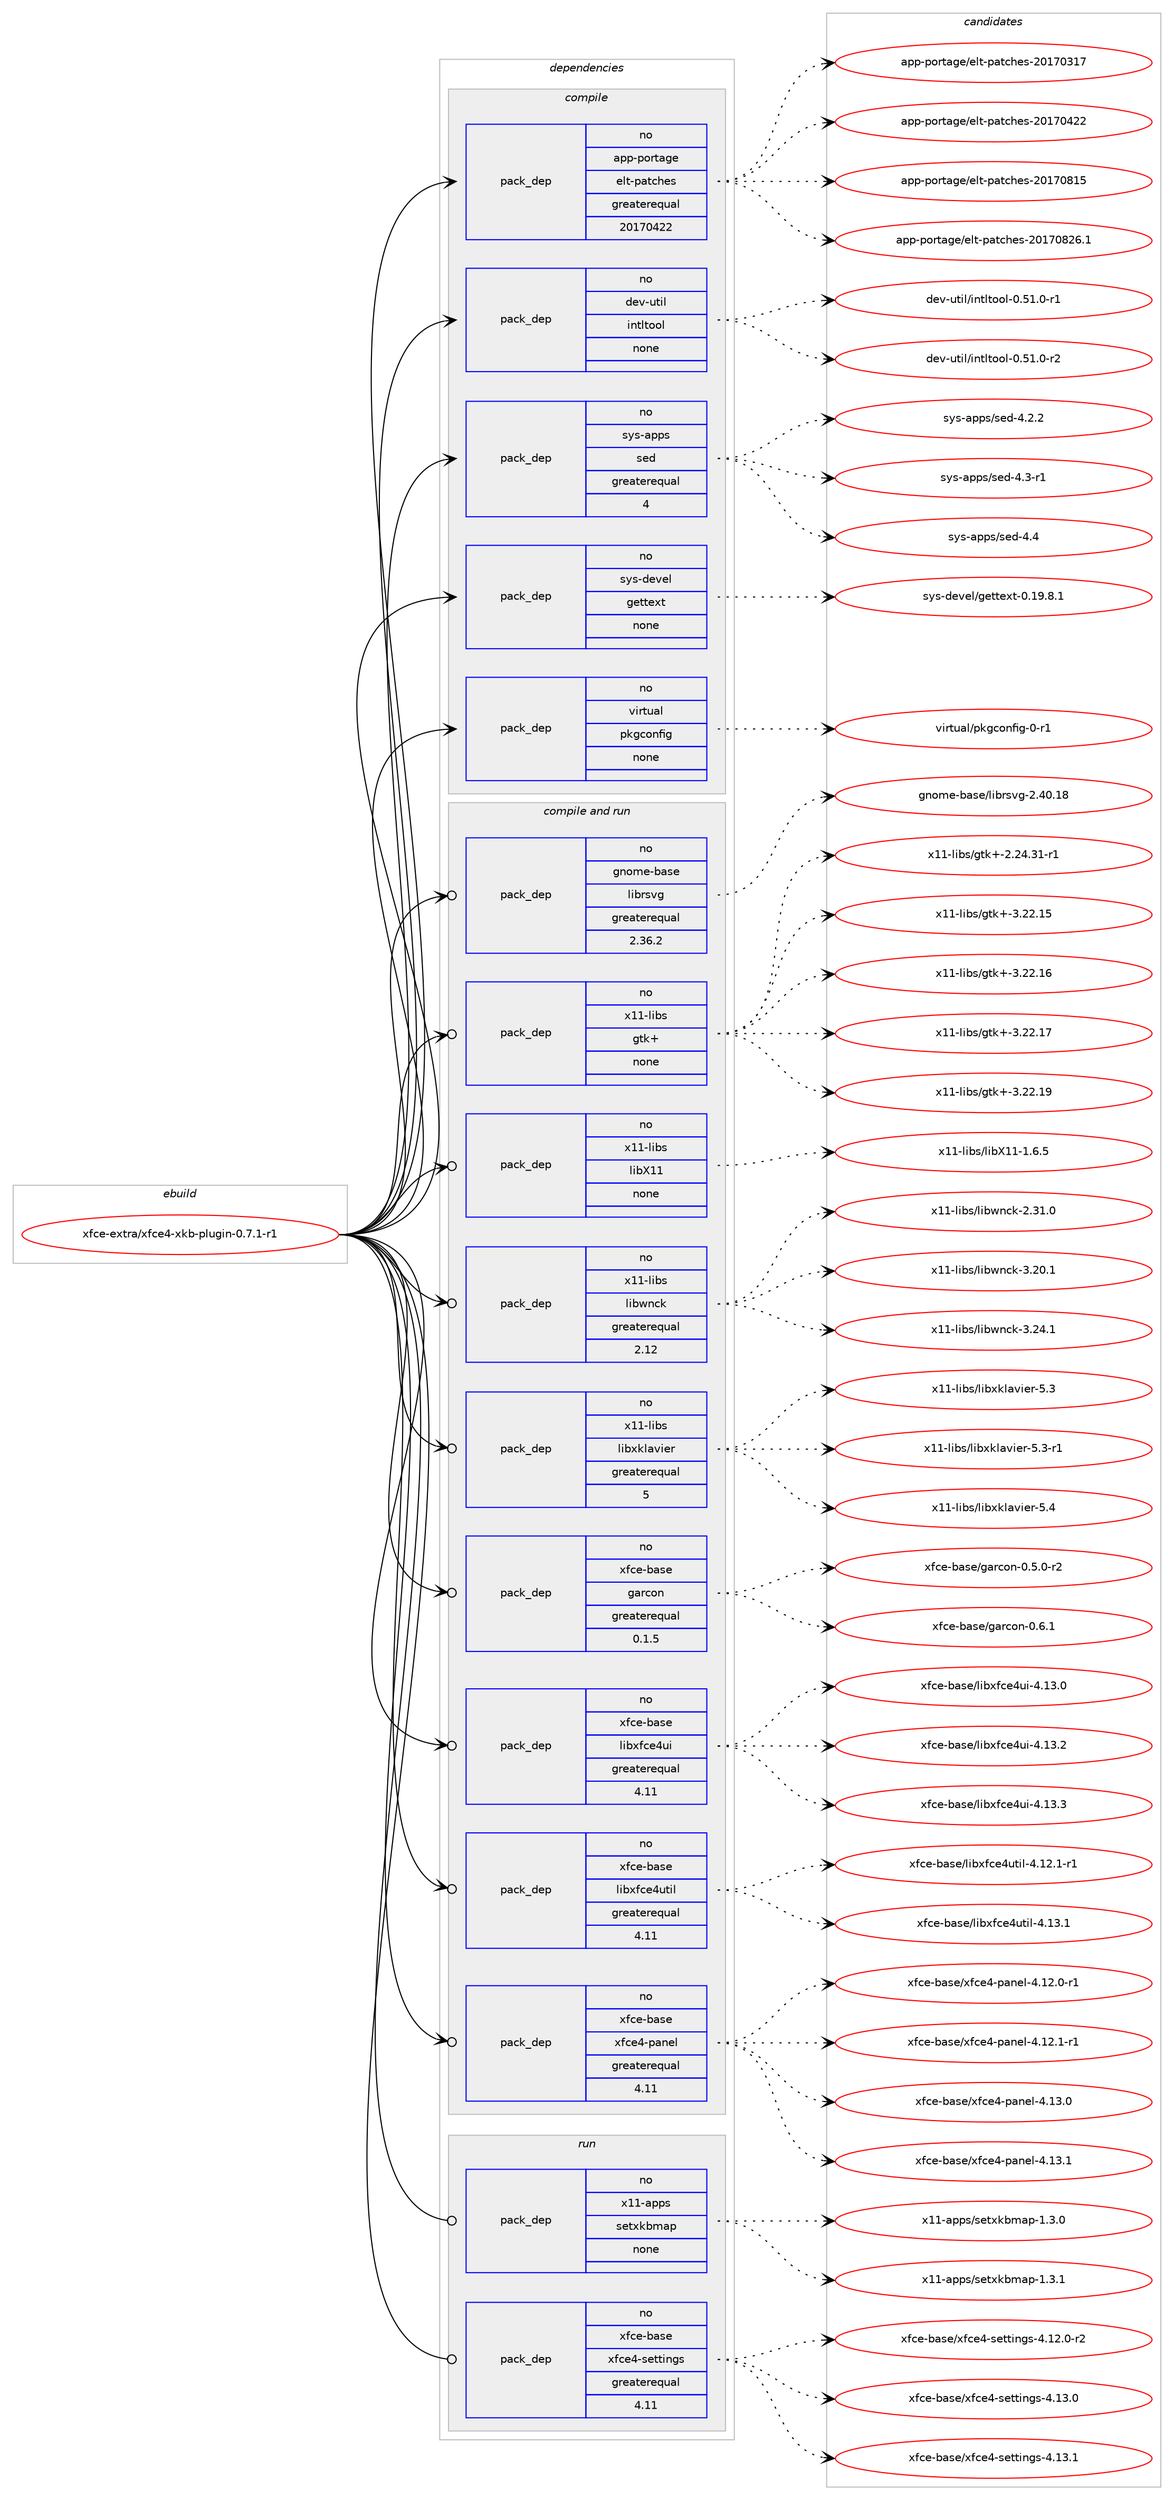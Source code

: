 digraph prolog {

# *************
# Graph options
# *************

newrank=true;
concentrate=true;
compound=true;
graph [rankdir=LR,fontname=Helvetica,fontsize=10,ranksep=1.5];#, ranksep=2.5, nodesep=0.2];
edge  [arrowhead=vee];
node  [fontname=Helvetica,fontsize=10];

# **********
# The ebuild
# **********

subgraph cluster_leftcol {
color=gray;
rank=same;
label=<<i>ebuild</i>>;
id [label="xfce-extra/xfce4-xkb-plugin-0.7.1-r1", color=red, width=4, href="../xfce-extra/xfce4-xkb-plugin-0.7.1-r1.svg"];
}

# ****************
# The dependencies
# ****************

subgraph cluster_midcol {
color=gray;
label=<<i>dependencies</i>>;
subgraph cluster_compile {
fillcolor="#eeeeee";
style=filled;
label=<<i>compile</i>>;
subgraph pack401407 {
dependency536339 [label=<<TABLE BORDER="0" CELLBORDER="1" CELLSPACING="0" CELLPADDING="4" WIDTH="220"><TR><TD ROWSPAN="6" CELLPADDING="30">pack_dep</TD></TR><TR><TD WIDTH="110">no</TD></TR><TR><TD>app-portage</TD></TR><TR><TD>elt-patches</TD></TR><TR><TD>greaterequal</TD></TR><TR><TD>20170422</TD></TR></TABLE>>, shape=none, color=blue];
}
id:e -> dependency536339:w [weight=20,style="solid",arrowhead="vee"];
subgraph pack401408 {
dependency536340 [label=<<TABLE BORDER="0" CELLBORDER="1" CELLSPACING="0" CELLPADDING="4" WIDTH="220"><TR><TD ROWSPAN="6" CELLPADDING="30">pack_dep</TD></TR><TR><TD WIDTH="110">no</TD></TR><TR><TD>dev-util</TD></TR><TR><TD>intltool</TD></TR><TR><TD>none</TD></TR><TR><TD></TD></TR></TABLE>>, shape=none, color=blue];
}
id:e -> dependency536340:w [weight=20,style="solid",arrowhead="vee"];
subgraph pack401409 {
dependency536341 [label=<<TABLE BORDER="0" CELLBORDER="1" CELLSPACING="0" CELLPADDING="4" WIDTH="220"><TR><TD ROWSPAN="6" CELLPADDING="30">pack_dep</TD></TR><TR><TD WIDTH="110">no</TD></TR><TR><TD>sys-apps</TD></TR><TR><TD>sed</TD></TR><TR><TD>greaterequal</TD></TR><TR><TD>4</TD></TR></TABLE>>, shape=none, color=blue];
}
id:e -> dependency536341:w [weight=20,style="solid",arrowhead="vee"];
subgraph pack401410 {
dependency536342 [label=<<TABLE BORDER="0" CELLBORDER="1" CELLSPACING="0" CELLPADDING="4" WIDTH="220"><TR><TD ROWSPAN="6" CELLPADDING="30">pack_dep</TD></TR><TR><TD WIDTH="110">no</TD></TR><TR><TD>sys-devel</TD></TR><TR><TD>gettext</TD></TR><TR><TD>none</TD></TR><TR><TD></TD></TR></TABLE>>, shape=none, color=blue];
}
id:e -> dependency536342:w [weight=20,style="solid",arrowhead="vee"];
subgraph pack401411 {
dependency536343 [label=<<TABLE BORDER="0" CELLBORDER="1" CELLSPACING="0" CELLPADDING="4" WIDTH="220"><TR><TD ROWSPAN="6" CELLPADDING="30">pack_dep</TD></TR><TR><TD WIDTH="110">no</TD></TR><TR><TD>virtual</TD></TR><TR><TD>pkgconfig</TD></TR><TR><TD>none</TD></TR><TR><TD></TD></TR></TABLE>>, shape=none, color=blue];
}
id:e -> dependency536343:w [weight=20,style="solid",arrowhead="vee"];
}
subgraph cluster_compileandrun {
fillcolor="#eeeeee";
style=filled;
label=<<i>compile and run</i>>;
subgraph pack401412 {
dependency536344 [label=<<TABLE BORDER="0" CELLBORDER="1" CELLSPACING="0" CELLPADDING="4" WIDTH="220"><TR><TD ROWSPAN="6" CELLPADDING="30">pack_dep</TD></TR><TR><TD WIDTH="110">no</TD></TR><TR><TD>gnome-base</TD></TR><TR><TD>librsvg</TD></TR><TR><TD>greaterequal</TD></TR><TR><TD>2.36.2</TD></TR></TABLE>>, shape=none, color=blue];
}
id:e -> dependency536344:w [weight=20,style="solid",arrowhead="odotvee"];
subgraph pack401413 {
dependency536345 [label=<<TABLE BORDER="0" CELLBORDER="1" CELLSPACING="0" CELLPADDING="4" WIDTH="220"><TR><TD ROWSPAN="6" CELLPADDING="30">pack_dep</TD></TR><TR><TD WIDTH="110">no</TD></TR><TR><TD>x11-libs</TD></TR><TR><TD>gtk+</TD></TR><TR><TD>none</TD></TR><TR><TD></TD></TR></TABLE>>, shape=none, color=blue];
}
id:e -> dependency536345:w [weight=20,style="solid",arrowhead="odotvee"];
subgraph pack401414 {
dependency536346 [label=<<TABLE BORDER="0" CELLBORDER="1" CELLSPACING="0" CELLPADDING="4" WIDTH="220"><TR><TD ROWSPAN="6" CELLPADDING="30">pack_dep</TD></TR><TR><TD WIDTH="110">no</TD></TR><TR><TD>x11-libs</TD></TR><TR><TD>libX11</TD></TR><TR><TD>none</TD></TR><TR><TD></TD></TR></TABLE>>, shape=none, color=blue];
}
id:e -> dependency536346:w [weight=20,style="solid",arrowhead="odotvee"];
subgraph pack401415 {
dependency536347 [label=<<TABLE BORDER="0" CELLBORDER="1" CELLSPACING="0" CELLPADDING="4" WIDTH="220"><TR><TD ROWSPAN="6" CELLPADDING="30">pack_dep</TD></TR><TR><TD WIDTH="110">no</TD></TR><TR><TD>x11-libs</TD></TR><TR><TD>libwnck</TD></TR><TR><TD>greaterequal</TD></TR><TR><TD>2.12</TD></TR></TABLE>>, shape=none, color=blue];
}
id:e -> dependency536347:w [weight=20,style="solid",arrowhead="odotvee"];
subgraph pack401416 {
dependency536348 [label=<<TABLE BORDER="0" CELLBORDER="1" CELLSPACING="0" CELLPADDING="4" WIDTH="220"><TR><TD ROWSPAN="6" CELLPADDING="30">pack_dep</TD></TR><TR><TD WIDTH="110">no</TD></TR><TR><TD>x11-libs</TD></TR><TR><TD>libxklavier</TD></TR><TR><TD>greaterequal</TD></TR><TR><TD>5</TD></TR></TABLE>>, shape=none, color=blue];
}
id:e -> dependency536348:w [weight=20,style="solid",arrowhead="odotvee"];
subgraph pack401417 {
dependency536349 [label=<<TABLE BORDER="0" CELLBORDER="1" CELLSPACING="0" CELLPADDING="4" WIDTH="220"><TR><TD ROWSPAN="6" CELLPADDING="30">pack_dep</TD></TR><TR><TD WIDTH="110">no</TD></TR><TR><TD>xfce-base</TD></TR><TR><TD>garcon</TD></TR><TR><TD>greaterequal</TD></TR><TR><TD>0.1.5</TD></TR></TABLE>>, shape=none, color=blue];
}
id:e -> dependency536349:w [weight=20,style="solid",arrowhead="odotvee"];
subgraph pack401418 {
dependency536350 [label=<<TABLE BORDER="0" CELLBORDER="1" CELLSPACING="0" CELLPADDING="4" WIDTH="220"><TR><TD ROWSPAN="6" CELLPADDING="30">pack_dep</TD></TR><TR><TD WIDTH="110">no</TD></TR><TR><TD>xfce-base</TD></TR><TR><TD>libxfce4ui</TD></TR><TR><TD>greaterequal</TD></TR><TR><TD>4.11</TD></TR></TABLE>>, shape=none, color=blue];
}
id:e -> dependency536350:w [weight=20,style="solid",arrowhead="odotvee"];
subgraph pack401419 {
dependency536351 [label=<<TABLE BORDER="0" CELLBORDER="1" CELLSPACING="0" CELLPADDING="4" WIDTH="220"><TR><TD ROWSPAN="6" CELLPADDING="30">pack_dep</TD></TR><TR><TD WIDTH="110">no</TD></TR><TR><TD>xfce-base</TD></TR><TR><TD>libxfce4util</TD></TR><TR><TD>greaterequal</TD></TR><TR><TD>4.11</TD></TR></TABLE>>, shape=none, color=blue];
}
id:e -> dependency536351:w [weight=20,style="solid",arrowhead="odotvee"];
subgraph pack401420 {
dependency536352 [label=<<TABLE BORDER="0" CELLBORDER="1" CELLSPACING="0" CELLPADDING="4" WIDTH="220"><TR><TD ROWSPAN="6" CELLPADDING="30">pack_dep</TD></TR><TR><TD WIDTH="110">no</TD></TR><TR><TD>xfce-base</TD></TR><TR><TD>xfce4-panel</TD></TR><TR><TD>greaterequal</TD></TR><TR><TD>4.11</TD></TR></TABLE>>, shape=none, color=blue];
}
id:e -> dependency536352:w [weight=20,style="solid",arrowhead="odotvee"];
}
subgraph cluster_run {
fillcolor="#eeeeee";
style=filled;
label=<<i>run</i>>;
subgraph pack401421 {
dependency536353 [label=<<TABLE BORDER="0" CELLBORDER="1" CELLSPACING="0" CELLPADDING="4" WIDTH="220"><TR><TD ROWSPAN="6" CELLPADDING="30">pack_dep</TD></TR><TR><TD WIDTH="110">no</TD></TR><TR><TD>x11-apps</TD></TR><TR><TD>setxkbmap</TD></TR><TR><TD>none</TD></TR><TR><TD></TD></TR></TABLE>>, shape=none, color=blue];
}
id:e -> dependency536353:w [weight=20,style="solid",arrowhead="odot"];
subgraph pack401422 {
dependency536354 [label=<<TABLE BORDER="0" CELLBORDER="1" CELLSPACING="0" CELLPADDING="4" WIDTH="220"><TR><TD ROWSPAN="6" CELLPADDING="30">pack_dep</TD></TR><TR><TD WIDTH="110">no</TD></TR><TR><TD>xfce-base</TD></TR><TR><TD>xfce4-settings</TD></TR><TR><TD>greaterequal</TD></TR><TR><TD>4.11</TD></TR></TABLE>>, shape=none, color=blue];
}
id:e -> dependency536354:w [weight=20,style="solid",arrowhead="odot"];
}
}

# **************
# The candidates
# **************

subgraph cluster_choices {
rank=same;
color=gray;
label=<<i>candidates</i>>;

subgraph choice401407 {
color=black;
nodesep=1;
choice97112112451121111141169710310147101108116451129711699104101115455048495548514955 [label="app-portage/elt-patches-20170317", color=red, width=4,href="../app-portage/elt-patches-20170317.svg"];
choice97112112451121111141169710310147101108116451129711699104101115455048495548525050 [label="app-portage/elt-patches-20170422", color=red, width=4,href="../app-portage/elt-patches-20170422.svg"];
choice97112112451121111141169710310147101108116451129711699104101115455048495548564953 [label="app-portage/elt-patches-20170815", color=red, width=4,href="../app-portage/elt-patches-20170815.svg"];
choice971121124511211111411697103101471011081164511297116991041011154550484955485650544649 [label="app-portage/elt-patches-20170826.1", color=red, width=4,href="../app-portage/elt-patches-20170826.1.svg"];
dependency536339:e -> choice97112112451121111141169710310147101108116451129711699104101115455048495548514955:w [style=dotted,weight="100"];
dependency536339:e -> choice97112112451121111141169710310147101108116451129711699104101115455048495548525050:w [style=dotted,weight="100"];
dependency536339:e -> choice97112112451121111141169710310147101108116451129711699104101115455048495548564953:w [style=dotted,weight="100"];
dependency536339:e -> choice971121124511211111411697103101471011081164511297116991041011154550484955485650544649:w [style=dotted,weight="100"];
}
subgraph choice401408 {
color=black;
nodesep=1;
choice1001011184511711610510847105110116108116111111108454846534946484511449 [label="dev-util/intltool-0.51.0-r1", color=red, width=4,href="../dev-util/intltool-0.51.0-r1.svg"];
choice1001011184511711610510847105110116108116111111108454846534946484511450 [label="dev-util/intltool-0.51.0-r2", color=red, width=4,href="../dev-util/intltool-0.51.0-r2.svg"];
dependency536340:e -> choice1001011184511711610510847105110116108116111111108454846534946484511449:w [style=dotted,weight="100"];
dependency536340:e -> choice1001011184511711610510847105110116108116111111108454846534946484511450:w [style=dotted,weight="100"];
}
subgraph choice401409 {
color=black;
nodesep=1;
choice115121115459711211211547115101100455246504650 [label="sys-apps/sed-4.2.2", color=red, width=4,href="../sys-apps/sed-4.2.2.svg"];
choice115121115459711211211547115101100455246514511449 [label="sys-apps/sed-4.3-r1", color=red, width=4,href="../sys-apps/sed-4.3-r1.svg"];
choice11512111545971121121154711510110045524652 [label="sys-apps/sed-4.4", color=red, width=4,href="../sys-apps/sed-4.4.svg"];
dependency536341:e -> choice115121115459711211211547115101100455246504650:w [style=dotted,weight="100"];
dependency536341:e -> choice115121115459711211211547115101100455246514511449:w [style=dotted,weight="100"];
dependency536341:e -> choice11512111545971121121154711510110045524652:w [style=dotted,weight="100"];
}
subgraph choice401410 {
color=black;
nodesep=1;
choice1151211154510010111810110847103101116116101120116454846495746564649 [label="sys-devel/gettext-0.19.8.1", color=red, width=4,href="../sys-devel/gettext-0.19.8.1.svg"];
dependency536342:e -> choice1151211154510010111810110847103101116116101120116454846495746564649:w [style=dotted,weight="100"];
}
subgraph choice401411 {
color=black;
nodesep=1;
choice11810511411611797108471121071039911111010210510345484511449 [label="virtual/pkgconfig-0-r1", color=red, width=4,href="../virtual/pkgconfig-0-r1.svg"];
dependency536343:e -> choice11810511411611797108471121071039911111010210510345484511449:w [style=dotted,weight="100"];
}
subgraph choice401412 {
color=black;
nodesep=1;
choice10311011110910145989711510147108105981141151181034550465248464956 [label="gnome-base/librsvg-2.40.18", color=red, width=4,href="../gnome-base/librsvg-2.40.18.svg"];
dependency536344:e -> choice10311011110910145989711510147108105981141151181034550465248464956:w [style=dotted,weight="100"];
}
subgraph choice401413 {
color=black;
nodesep=1;
choice12049494510810598115471031161074345504650524651494511449 [label="x11-libs/gtk+-2.24.31-r1", color=red, width=4,href="../x11-libs/gtk+-2.24.31-r1.svg"];
choice1204949451081059811547103116107434551465050464953 [label="x11-libs/gtk+-3.22.15", color=red, width=4,href="../x11-libs/gtk+-3.22.15.svg"];
choice1204949451081059811547103116107434551465050464954 [label="x11-libs/gtk+-3.22.16", color=red, width=4,href="../x11-libs/gtk+-3.22.16.svg"];
choice1204949451081059811547103116107434551465050464955 [label="x11-libs/gtk+-3.22.17", color=red, width=4,href="../x11-libs/gtk+-3.22.17.svg"];
choice1204949451081059811547103116107434551465050464957 [label="x11-libs/gtk+-3.22.19", color=red, width=4,href="../x11-libs/gtk+-3.22.19.svg"];
dependency536345:e -> choice12049494510810598115471031161074345504650524651494511449:w [style=dotted,weight="100"];
dependency536345:e -> choice1204949451081059811547103116107434551465050464953:w [style=dotted,weight="100"];
dependency536345:e -> choice1204949451081059811547103116107434551465050464954:w [style=dotted,weight="100"];
dependency536345:e -> choice1204949451081059811547103116107434551465050464955:w [style=dotted,weight="100"];
dependency536345:e -> choice1204949451081059811547103116107434551465050464957:w [style=dotted,weight="100"];
}
subgraph choice401414 {
color=black;
nodesep=1;
choice120494945108105981154710810598884949454946544653 [label="x11-libs/libX11-1.6.5", color=red, width=4,href="../x11-libs/libX11-1.6.5.svg"];
dependency536346:e -> choice120494945108105981154710810598884949454946544653:w [style=dotted,weight="100"];
}
subgraph choice401415 {
color=black;
nodesep=1;
choice1204949451081059811547108105981191109910745504651494648 [label="x11-libs/libwnck-2.31.0", color=red, width=4,href="../x11-libs/libwnck-2.31.0.svg"];
choice1204949451081059811547108105981191109910745514650484649 [label="x11-libs/libwnck-3.20.1", color=red, width=4,href="../x11-libs/libwnck-3.20.1.svg"];
choice1204949451081059811547108105981191109910745514650524649 [label="x11-libs/libwnck-3.24.1", color=red, width=4,href="../x11-libs/libwnck-3.24.1.svg"];
dependency536347:e -> choice1204949451081059811547108105981191109910745504651494648:w [style=dotted,weight="100"];
dependency536347:e -> choice1204949451081059811547108105981191109910745514650484649:w [style=dotted,weight="100"];
dependency536347:e -> choice1204949451081059811547108105981191109910745514650524649:w [style=dotted,weight="100"];
}
subgraph choice401416 {
color=black;
nodesep=1;
choice1204949451081059811547108105981201071089711810510111445534651 [label="x11-libs/libxklavier-5.3", color=red, width=4,href="../x11-libs/libxklavier-5.3.svg"];
choice12049494510810598115471081059812010710897118105101114455346514511449 [label="x11-libs/libxklavier-5.3-r1", color=red, width=4,href="../x11-libs/libxklavier-5.3-r1.svg"];
choice1204949451081059811547108105981201071089711810510111445534652 [label="x11-libs/libxklavier-5.4", color=red, width=4,href="../x11-libs/libxklavier-5.4.svg"];
dependency536348:e -> choice1204949451081059811547108105981201071089711810510111445534651:w [style=dotted,weight="100"];
dependency536348:e -> choice12049494510810598115471081059812010710897118105101114455346514511449:w [style=dotted,weight="100"];
dependency536348:e -> choice1204949451081059811547108105981201071089711810510111445534652:w [style=dotted,weight="100"];
}
subgraph choice401417 {
color=black;
nodesep=1;
choice120102991014598971151014710397114991111104548465346484511450 [label="xfce-base/garcon-0.5.0-r2", color=red, width=4,href="../xfce-base/garcon-0.5.0-r2.svg"];
choice12010299101459897115101471039711499111110454846544649 [label="xfce-base/garcon-0.6.1", color=red, width=4,href="../xfce-base/garcon-0.6.1.svg"];
dependency536349:e -> choice120102991014598971151014710397114991111104548465346484511450:w [style=dotted,weight="100"];
dependency536349:e -> choice12010299101459897115101471039711499111110454846544649:w [style=dotted,weight="100"];
}
subgraph choice401418 {
color=black;
nodesep=1;
choice120102991014598971151014710810598120102991015211710545524649514648 [label="xfce-base/libxfce4ui-4.13.0", color=red, width=4,href="../xfce-base/libxfce4ui-4.13.0.svg"];
choice120102991014598971151014710810598120102991015211710545524649514650 [label="xfce-base/libxfce4ui-4.13.2", color=red, width=4,href="../xfce-base/libxfce4ui-4.13.2.svg"];
choice120102991014598971151014710810598120102991015211710545524649514651 [label="xfce-base/libxfce4ui-4.13.3", color=red, width=4,href="../xfce-base/libxfce4ui-4.13.3.svg"];
dependency536350:e -> choice120102991014598971151014710810598120102991015211710545524649514648:w [style=dotted,weight="100"];
dependency536350:e -> choice120102991014598971151014710810598120102991015211710545524649514650:w [style=dotted,weight="100"];
dependency536350:e -> choice120102991014598971151014710810598120102991015211710545524649514651:w [style=dotted,weight="100"];
}
subgraph choice401419 {
color=black;
nodesep=1;
choice1201029910145989711510147108105981201029910152117116105108455246495046494511449 [label="xfce-base/libxfce4util-4.12.1-r1", color=red, width=4,href="../xfce-base/libxfce4util-4.12.1-r1.svg"];
choice120102991014598971151014710810598120102991015211711610510845524649514649 [label="xfce-base/libxfce4util-4.13.1", color=red, width=4,href="../xfce-base/libxfce4util-4.13.1.svg"];
dependency536351:e -> choice1201029910145989711510147108105981201029910152117116105108455246495046494511449:w [style=dotted,weight="100"];
dependency536351:e -> choice120102991014598971151014710810598120102991015211711610510845524649514649:w [style=dotted,weight="100"];
}
subgraph choice401420 {
color=black;
nodesep=1;
choice120102991014598971151014712010299101524511297110101108455246495046484511449 [label="xfce-base/xfce4-panel-4.12.0-r1", color=red, width=4,href="../xfce-base/xfce4-panel-4.12.0-r1.svg"];
choice120102991014598971151014712010299101524511297110101108455246495046494511449 [label="xfce-base/xfce4-panel-4.12.1-r1", color=red, width=4,href="../xfce-base/xfce4-panel-4.12.1-r1.svg"];
choice12010299101459897115101471201029910152451129711010110845524649514648 [label="xfce-base/xfce4-panel-4.13.0", color=red, width=4,href="../xfce-base/xfce4-panel-4.13.0.svg"];
choice12010299101459897115101471201029910152451129711010110845524649514649 [label="xfce-base/xfce4-panel-4.13.1", color=red, width=4,href="../xfce-base/xfce4-panel-4.13.1.svg"];
dependency536352:e -> choice120102991014598971151014712010299101524511297110101108455246495046484511449:w [style=dotted,weight="100"];
dependency536352:e -> choice120102991014598971151014712010299101524511297110101108455246495046494511449:w [style=dotted,weight="100"];
dependency536352:e -> choice12010299101459897115101471201029910152451129711010110845524649514648:w [style=dotted,weight="100"];
dependency536352:e -> choice12010299101459897115101471201029910152451129711010110845524649514649:w [style=dotted,weight="100"];
}
subgraph choice401421 {
color=black;
nodesep=1;
choice12049494597112112115471151011161201079810997112454946514648 [label="x11-apps/setxkbmap-1.3.0", color=red, width=4,href="../x11-apps/setxkbmap-1.3.0.svg"];
choice12049494597112112115471151011161201079810997112454946514649 [label="x11-apps/setxkbmap-1.3.1", color=red, width=4,href="../x11-apps/setxkbmap-1.3.1.svg"];
dependency536353:e -> choice12049494597112112115471151011161201079810997112454946514648:w [style=dotted,weight="100"];
dependency536353:e -> choice12049494597112112115471151011161201079810997112454946514649:w [style=dotted,weight="100"];
}
subgraph choice401422 {
color=black;
nodesep=1;
choice1201029910145989711510147120102991015245115101116116105110103115455246495046484511450 [label="xfce-base/xfce4-settings-4.12.0-r2", color=red, width=4,href="../xfce-base/xfce4-settings-4.12.0-r2.svg"];
choice120102991014598971151014712010299101524511510111611610511010311545524649514648 [label="xfce-base/xfce4-settings-4.13.0", color=red, width=4,href="../xfce-base/xfce4-settings-4.13.0.svg"];
choice120102991014598971151014712010299101524511510111611610511010311545524649514649 [label="xfce-base/xfce4-settings-4.13.1", color=red, width=4,href="../xfce-base/xfce4-settings-4.13.1.svg"];
dependency536354:e -> choice1201029910145989711510147120102991015245115101116116105110103115455246495046484511450:w [style=dotted,weight="100"];
dependency536354:e -> choice120102991014598971151014712010299101524511510111611610511010311545524649514648:w [style=dotted,weight="100"];
dependency536354:e -> choice120102991014598971151014712010299101524511510111611610511010311545524649514649:w [style=dotted,weight="100"];
}
}

}
